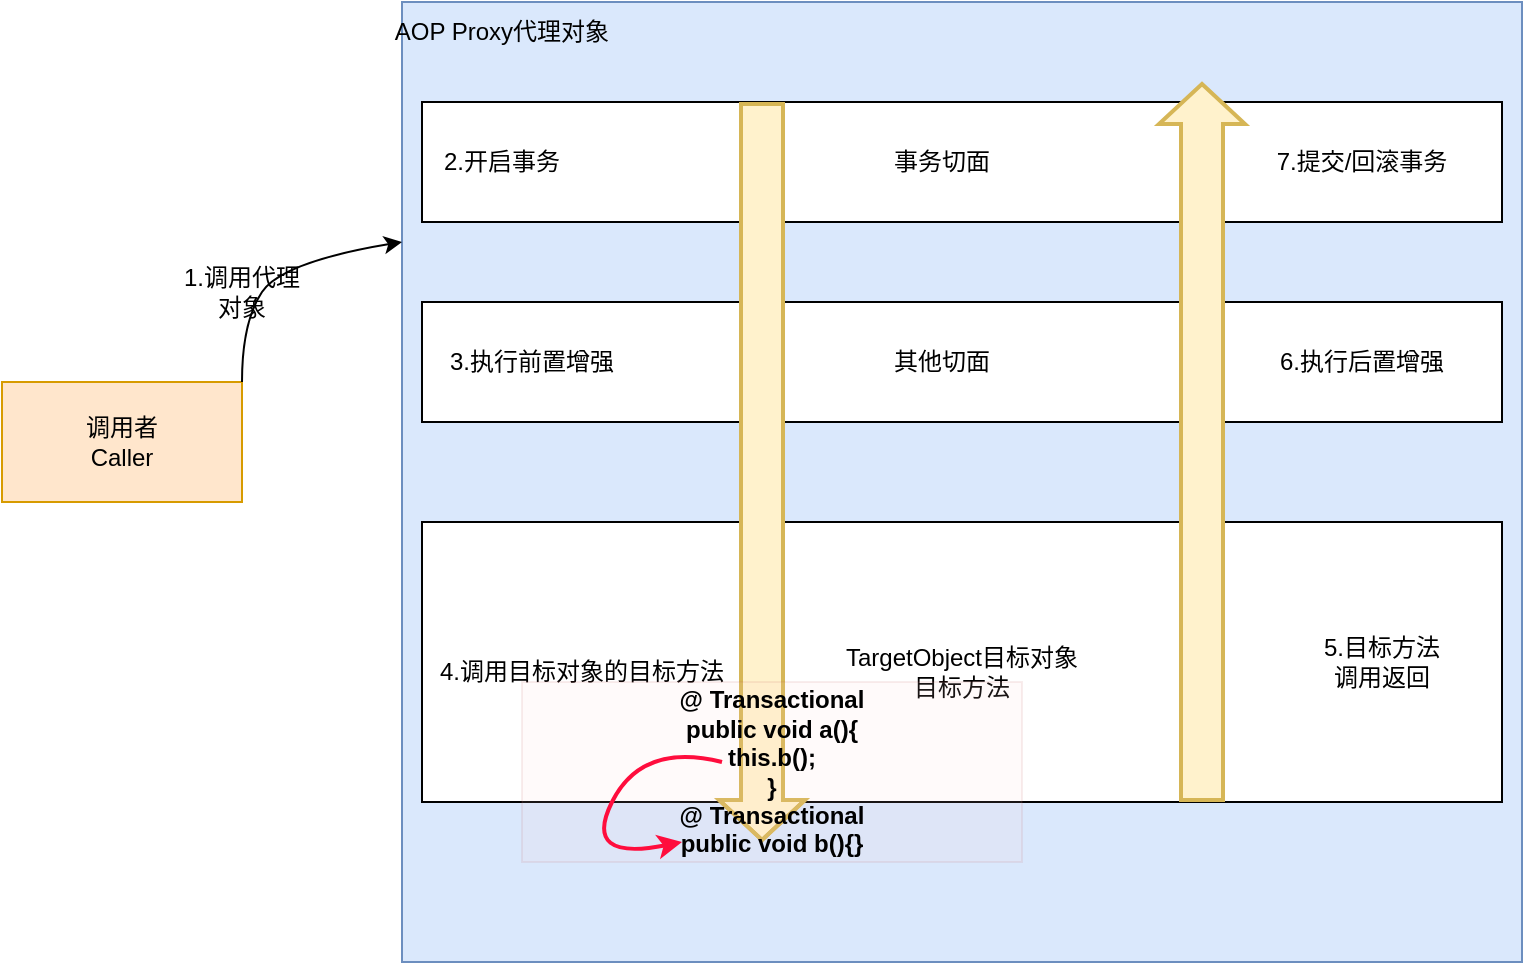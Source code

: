 <mxfile version="22.1.18" type="github">
  <diagram name="第 1 页" id="wLxCkMNg8gMWtOEjlbJJ">
    <mxGraphModel dx="1026" dy="650" grid="1" gridSize="10" guides="1" tooltips="1" connect="1" arrows="1" fold="1" page="1" pageScale="1" pageWidth="827" pageHeight="1169" math="0" shadow="0">
      <root>
        <mxCell id="0" />
        <mxCell id="1" parent="0" />
        <mxCell id="WaY7J1_5YlBNvb_G9uSw-1" value="调用者&lt;br&gt;Caller" style="rounded=0;whiteSpace=wrap;html=1;fillColor=#ffe6cc;strokeColor=#d79b00;gradientColor=none;" parent="1" vertex="1">
          <mxGeometry x="50" y="270" width="120" height="60" as="geometry" />
        </mxCell>
        <mxCell id="WaY7J1_5YlBNvb_G9uSw-2" value="" style="rounded=0;whiteSpace=wrap;html=1;fillColor=#dae8fc;strokeColor=#6c8ebf;" parent="1" vertex="1">
          <mxGeometry x="250" y="80" width="560" height="480" as="geometry" />
        </mxCell>
        <mxCell id="WaY7J1_5YlBNvb_G9uSw-3" value="AOP Proxy代理对象" style="text;html=1;strokeColor=none;fillColor=none;align=center;verticalAlign=middle;whiteSpace=wrap;rounded=0;" parent="1" vertex="1">
          <mxGeometry x="240" y="80" width="120" height="30" as="geometry" />
        </mxCell>
        <mxCell id="WaY7J1_5YlBNvb_G9uSw-4" value="" style="curved=1;endArrow=classic;html=1;rounded=0;entryX=0;entryY=0.25;entryDx=0;entryDy=0;" parent="1" target="WaY7J1_5YlBNvb_G9uSw-2" edge="1">
          <mxGeometry width="50" height="50" relative="1" as="geometry">
            <mxPoint x="170" y="270" as="sourcePoint" />
            <mxPoint x="220" y="220" as="targetPoint" />
            <Array as="points">
              <mxPoint x="170" y="240" />
              <mxPoint x="190" y="210" />
            </Array>
          </mxGeometry>
        </mxCell>
        <mxCell id="WaY7J1_5YlBNvb_G9uSw-5" value="1.调用代理对象" style="text;html=1;strokeColor=none;fillColor=none;align=center;verticalAlign=middle;whiteSpace=wrap;rounded=0;" parent="1" vertex="1">
          <mxGeometry x="140" y="210" width="60" height="30" as="geometry" />
        </mxCell>
        <mxCell id="WaY7J1_5YlBNvb_G9uSw-8" value="" style="rounded=0;whiteSpace=wrap;html=1;" parent="1" vertex="1">
          <mxGeometry x="260" y="130" width="540" height="60" as="geometry" />
        </mxCell>
        <mxCell id="WaY7J1_5YlBNvb_G9uSw-9" value="" style="rounded=0;whiteSpace=wrap;html=1;" parent="1" vertex="1">
          <mxGeometry x="260" y="230" width="540" height="60" as="geometry" />
        </mxCell>
        <mxCell id="WaY7J1_5YlBNvb_G9uSw-10" value="" style="rounded=0;whiteSpace=wrap;html=1;" parent="1" vertex="1">
          <mxGeometry x="260" y="340" width="540" height="140" as="geometry" />
        </mxCell>
        <mxCell id="60ih1bMFZ-7kQQ5-rzzn-2" value="其他切面" style="text;html=1;strokeColor=none;fillColor=none;align=center;verticalAlign=middle;whiteSpace=wrap;rounded=0;" vertex="1" parent="1">
          <mxGeometry x="490" y="245" width="60" height="30" as="geometry" />
        </mxCell>
        <mxCell id="60ih1bMFZ-7kQQ5-rzzn-3" value="3.执行前置增强" style="text;html=1;strokeColor=none;fillColor=none;align=center;verticalAlign=middle;whiteSpace=wrap;rounded=0;" vertex="1" parent="1">
          <mxGeometry x="270" y="245" width="90" height="30" as="geometry" />
        </mxCell>
        <mxCell id="60ih1bMFZ-7kQQ5-rzzn-4" value="6.执行后置增强" style="text;html=1;strokeColor=none;fillColor=none;align=center;verticalAlign=middle;whiteSpace=wrap;rounded=0;" vertex="1" parent="1">
          <mxGeometry x="660" y="245" width="140" height="30" as="geometry" />
        </mxCell>
        <mxCell id="60ih1bMFZ-7kQQ5-rzzn-6" value="7.提交/回滚事务" style="text;html=1;strokeColor=none;fillColor=none;align=center;verticalAlign=middle;whiteSpace=wrap;rounded=0;" vertex="1" parent="1">
          <mxGeometry x="660" y="145" width="140" height="30" as="geometry" />
        </mxCell>
        <mxCell id="60ih1bMFZ-7kQQ5-rzzn-7" value="事务切面" style="text;html=1;strokeColor=none;fillColor=none;align=center;verticalAlign=middle;whiteSpace=wrap;rounded=0;" vertex="1" parent="1">
          <mxGeometry x="490" y="145" width="60" height="30" as="geometry" />
        </mxCell>
        <mxCell id="60ih1bMFZ-7kQQ5-rzzn-8" value="2.开启事务" style="text;html=1;strokeColor=none;fillColor=none;align=center;verticalAlign=middle;whiteSpace=wrap;rounded=0;" vertex="1" parent="1">
          <mxGeometry x="270" y="145" width="60" height="30" as="geometry" />
        </mxCell>
        <mxCell id="60ih1bMFZ-7kQQ5-rzzn-9" value="4.调用目标对象的目标方法" style="text;html=1;strokeColor=none;fillColor=none;align=center;verticalAlign=middle;whiteSpace=wrap;rounded=0;" vertex="1" parent="1">
          <mxGeometry x="250" y="400" width="180" height="30" as="geometry" />
        </mxCell>
        <mxCell id="60ih1bMFZ-7kQQ5-rzzn-10" value="TargetObject目标对象目标方法" style="text;html=1;strokeColor=none;fillColor=none;align=center;verticalAlign=middle;whiteSpace=wrap;rounded=0;" vertex="1" parent="1">
          <mxGeometry x="465" y="400" width="130" height="30" as="geometry" />
        </mxCell>
        <mxCell id="60ih1bMFZ-7kQQ5-rzzn-11" value="5.目标方法&lt;br&gt;调用返回" style="text;html=1;strokeColor=none;fillColor=none;align=center;verticalAlign=middle;whiteSpace=wrap;rounded=0;" vertex="1" parent="1">
          <mxGeometry x="710" y="395" width="60" height="30" as="geometry" />
        </mxCell>
        <mxCell id="60ih1bMFZ-7kQQ5-rzzn-12" value="" style="shape=flexArrow;endArrow=classic;html=1;rounded=0;fillColor=#fff2cc;strokeColor=#d6b656;strokeWidth=2;width=20;" edge="1" parent="1">
          <mxGeometry width="50" height="50" relative="1" as="geometry">
            <mxPoint x="430" y="130" as="sourcePoint" />
            <mxPoint x="430" y="500" as="targetPoint" />
            <Array as="points">
              <mxPoint x="430" y="330" />
            </Array>
          </mxGeometry>
        </mxCell>
        <mxCell id="60ih1bMFZ-7kQQ5-rzzn-14" value="" style="shape=flexArrow;endArrow=classic;html=1;rounded=0;fillColor=#fff2cc;strokeColor=#d6b656;width=20;strokeWidth=2;" edge="1" parent="1">
          <mxGeometry width="50" height="50" relative="1" as="geometry">
            <mxPoint x="650" y="480" as="sourcePoint" />
            <mxPoint x="650" y="120" as="targetPoint" />
          </mxGeometry>
        </mxCell>
        <mxCell id="60ih1bMFZ-7kQQ5-rzzn-15" value="&lt;b&gt;@ Transactional&lt;br style=&quot;border-color: var(--border-color);&quot;&gt;public void a(){&lt;br style=&quot;border-color: var(--border-color);&quot;&gt;this.b();&lt;br style=&quot;border-color: var(--border-color);&quot;&gt;}&lt;br style=&quot;border-color: var(--border-color);&quot;&gt;@ Transactional&lt;br style=&quot;border-color: var(--border-color);&quot;&gt;public void b(){}&lt;/b&gt;" style="rounded=0;whiteSpace=wrap;html=1;fillColor=#f8cecc;strokeColor=#b85450;opacity=10;" vertex="1" parent="1">
          <mxGeometry x="310" y="420" width="250" height="90" as="geometry" />
        </mxCell>
        <mxCell id="60ih1bMFZ-7kQQ5-rzzn-21" value="" style="curved=1;endArrow=classic;html=1;rounded=0;strokeWidth=2;strokeColor=#FF0D3D;" edge="1" parent="1">
          <mxGeometry width="50" height="50" relative="1" as="geometry">
            <mxPoint x="410" y="460" as="sourcePoint" />
            <mxPoint x="390" y="500" as="targetPoint" />
            <Array as="points">
              <mxPoint x="370" y="450" />
              <mxPoint x="340" y="510" />
            </Array>
          </mxGeometry>
        </mxCell>
      </root>
    </mxGraphModel>
  </diagram>
</mxfile>
